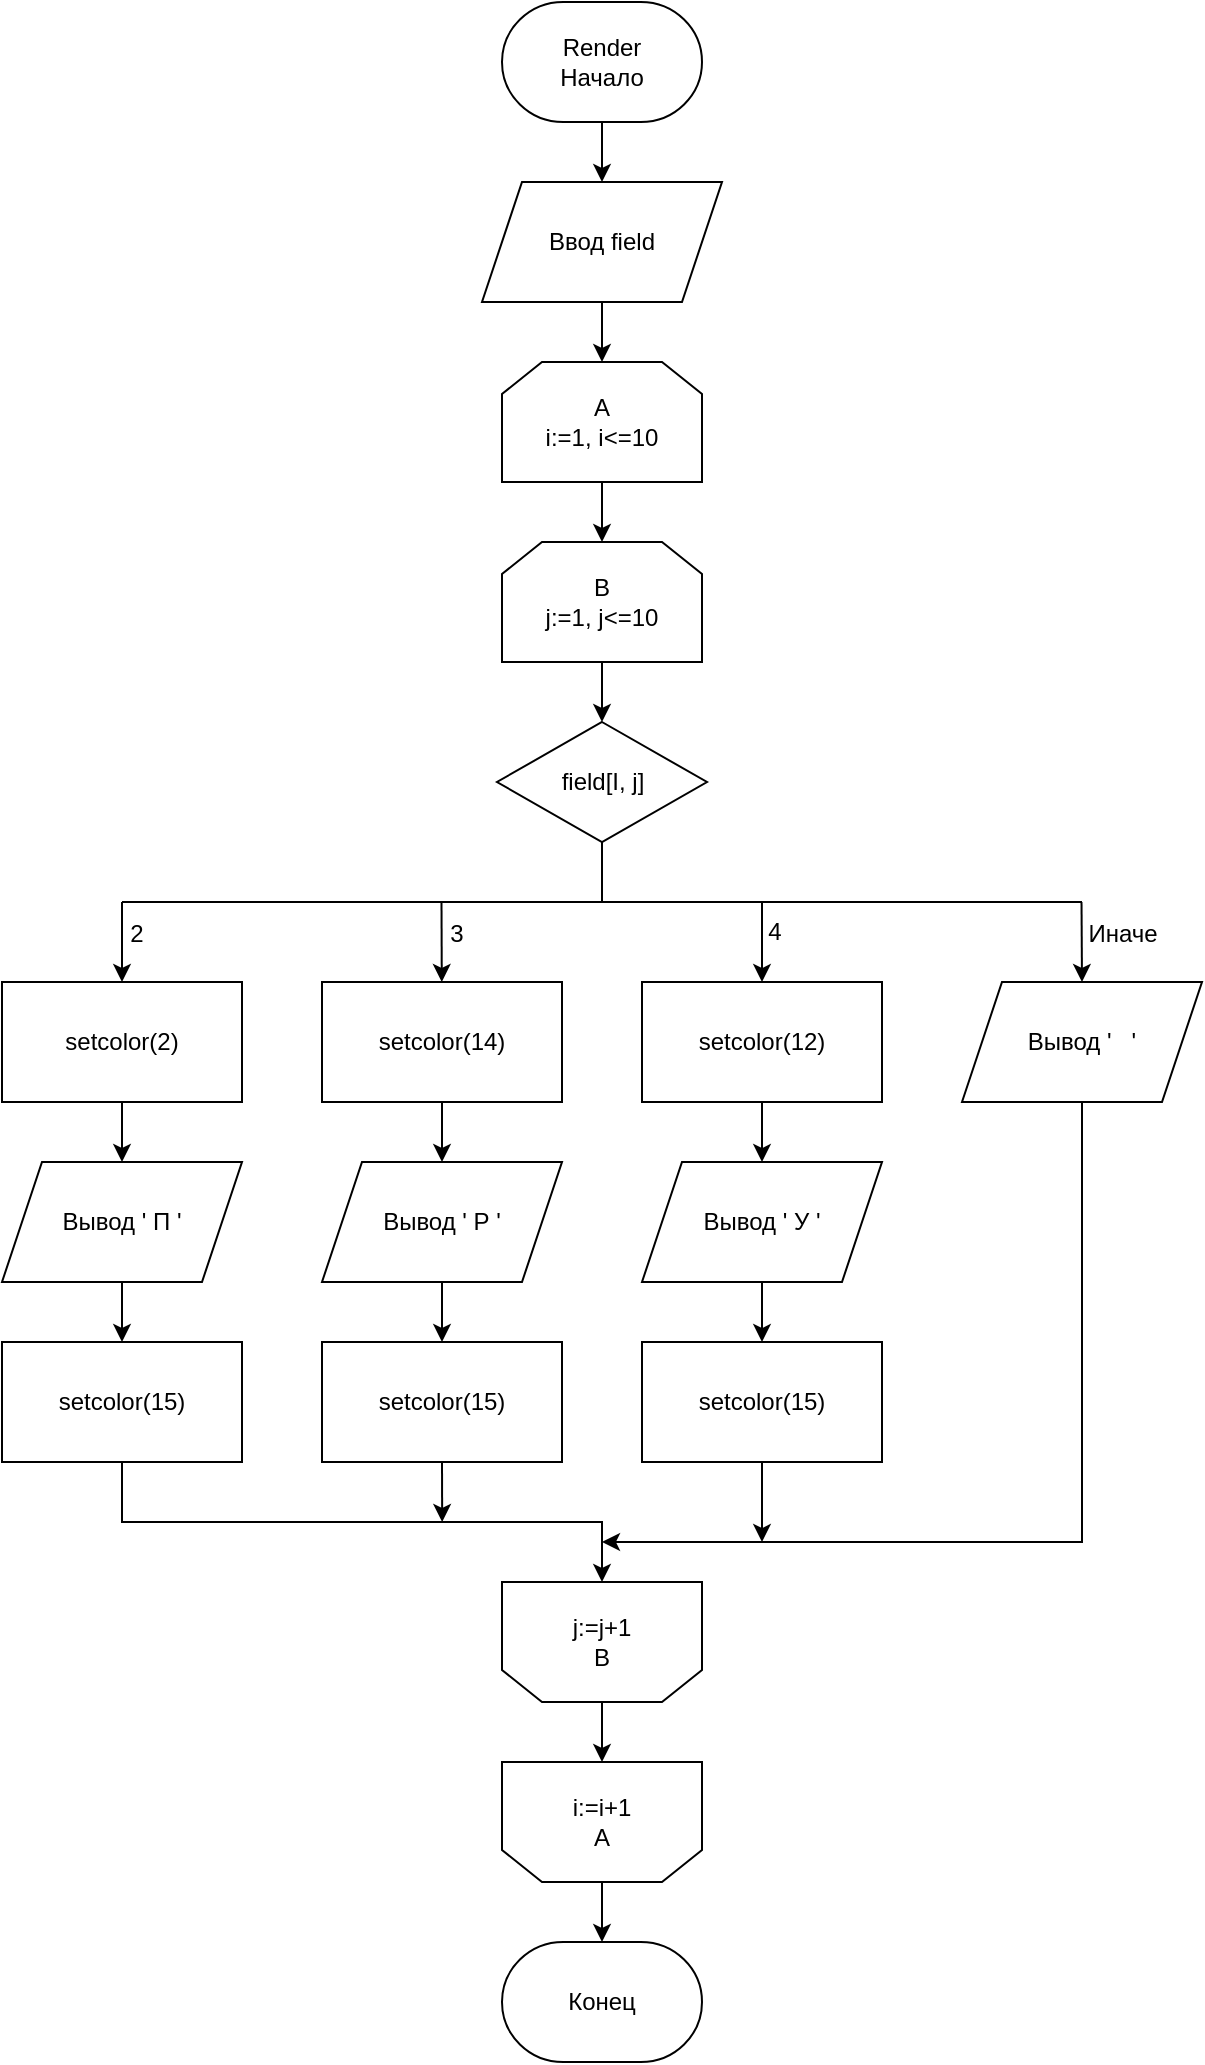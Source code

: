 <mxfile version="20.2.3" type="device"><diagram id="dwxxEaNDXLqbiwQoOP1-" name="Страница 1"><mxGraphModel dx="1503" dy="939" grid="1" gridSize="10" guides="1" tooltips="1" connect="1" arrows="1" fold="1" page="1" pageScale="1" pageWidth="827" pageHeight="1169" math="0" shadow="0"><root><mxCell id="0"/><mxCell id="1" parent="0"/><mxCell id="9kqLbPE4iVlp0WfTdyHC-3" value="" style="edgeStyle=orthogonalEdgeStyle;rounded=0;orthogonalLoop=1;jettySize=auto;html=1;" edge="1" parent="1" source="Abu3HKm86i8jLZRZq93d-1" target="9kqLbPE4iVlp0WfTdyHC-1"><mxGeometry relative="1" as="geometry"/></mxCell><mxCell id="Abu3HKm86i8jLZRZq93d-1" value="Render&lt;br&gt;Начало" style="strokeWidth=1;html=1;shape=mxgraph.flowchart.terminator;whiteSpace=wrap;" parent="1" vertex="1"><mxGeometry x="330" y="20" width="100" height="60" as="geometry"/></mxCell><mxCell id="Abu3HKm86i8jLZRZq93d-7" value="" style="edgeStyle=orthogonalEdgeStyle;rounded=0;orthogonalLoop=1;jettySize=auto;html=1;" parent="1" source="Abu3HKm86i8jLZRZq93d-4" target="Abu3HKm86i8jLZRZq93d-6" edge="1"><mxGeometry relative="1" as="geometry"/></mxCell><mxCell id="Abu3HKm86i8jLZRZq93d-4" value="A&lt;br&gt;i:=1, i&amp;lt;=10" style="shape=loopLimit;whiteSpace=wrap;html=1;strokeWidth=1;" parent="1" vertex="1"><mxGeometry x="330" y="200" width="100" height="60" as="geometry"/></mxCell><mxCell id="Abu3HKm86i8jLZRZq93d-9" value="" style="edgeStyle=orthogonalEdgeStyle;rounded=0;orthogonalLoop=1;jettySize=auto;html=1;" parent="1" source="Abu3HKm86i8jLZRZq93d-6" target="Abu3HKm86i8jLZRZq93d-8" edge="1"><mxGeometry relative="1" as="geometry"/></mxCell><mxCell id="Abu3HKm86i8jLZRZq93d-6" value="B&lt;br&gt;j:=1, j&amp;lt;=10" style="shape=loopLimit;whiteSpace=wrap;html=1;strokeWidth=1;" parent="1" vertex="1"><mxGeometry x="330" y="290" width="100" height="60" as="geometry"/></mxCell><mxCell id="Abu3HKm86i8jLZRZq93d-8" value="field[I, j]" style="rhombus;whiteSpace=wrap;html=1;strokeWidth=1;" parent="1" vertex="1"><mxGeometry x="327.5" y="380" width="105" height="60" as="geometry"/></mxCell><mxCell id="Abu3HKm86i8jLZRZq93d-29" value="" style="edgeStyle=orthogonalEdgeStyle;rounded=0;orthogonalLoop=1;jettySize=auto;html=1;" parent="1" source="Abu3HKm86i8jLZRZq93d-10" target="Abu3HKm86i8jLZRZq93d-23" edge="1"><mxGeometry relative="1" as="geometry"/></mxCell><mxCell id="Abu3HKm86i8jLZRZq93d-10" value="setcolor(2)" style="rounded=0;whiteSpace=wrap;html=1;strokeWidth=1;" parent="1" vertex="1"><mxGeometry x="80" y="510" width="120" height="60" as="geometry"/></mxCell><mxCell id="Abu3HKm86i8jLZRZq93d-31" value="" style="edgeStyle=orthogonalEdgeStyle;rounded=0;orthogonalLoop=1;jettySize=auto;html=1;" parent="1" source="Abu3HKm86i8jLZRZq93d-11" target="Abu3HKm86i8jLZRZq93d-24" edge="1"><mxGeometry relative="1" as="geometry"/></mxCell><mxCell id="Abu3HKm86i8jLZRZq93d-11" value="setcolor(14)" style="rounded=0;whiteSpace=wrap;html=1;strokeWidth=1;" parent="1" vertex="1"><mxGeometry x="240" y="510" width="120" height="60" as="geometry"/></mxCell><mxCell id="Abu3HKm86i8jLZRZq93d-33" value="" style="edgeStyle=orthogonalEdgeStyle;rounded=0;orthogonalLoop=1;jettySize=auto;html=1;" parent="1" source="Abu3HKm86i8jLZRZq93d-12" target="Abu3HKm86i8jLZRZq93d-25" edge="1"><mxGeometry relative="1" as="geometry"/></mxCell><mxCell id="Abu3HKm86i8jLZRZq93d-12" value="setcolor(12)" style="rounded=0;whiteSpace=wrap;html=1;strokeWidth=1;" parent="1" vertex="1"><mxGeometry x="400" y="510" width="120" height="60" as="geometry"/></mxCell><mxCell id="Abu3HKm86i8jLZRZq93d-14" value="" style="endArrow=none;html=1;rounded=0;" parent="1" edge="1"><mxGeometry width="50" height="50" relative="1" as="geometry"><mxPoint x="140" y="470" as="sourcePoint"/><mxPoint x="620" y="470" as="targetPoint"/></mxGeometry></mxCell><mxCell id="Abu3HKm86i8jLZRZq93d-15" value="" style="endArrow=classic;html=1;rounded=0;entryX=0.5;entryY=0;entryDx=0;entryDy=0;" parent="1" target="Abu3HKm86i8jLZRZq93d-10" edge="1"><mxGeometry width="50" height="50" relative="1" as="geometry"><mxPoint x="140" y="470" as="sourcePoint"/><mxPoint x="160" y="500" as="targetPoint"/></mxGeometry></mxCell><mxCell id="Abu3HKm86i8jLZRZq93d-16" value="" style="endArrow=classic;html=1;rounded=0;" parent="1" target="Abu3HKm86i8jLZRZq93d-11" edge="1"><mxGeometry width="50" height="50" relative="1" as="geometry"><mxPoint x="299.75" y="470" as="sourcePoint"/><mxPoint x="299.75" y="510" as="targetPoint"/></mxGeometry></mxCell><mxCell id="Abu3HKm86i8jLZRZq93d-17" value="" style="endArrow=classic;html=1;rounded=0;entryX=0.5;entryY=0;entryDx=0;entryDy=0;" parent="1" target="Abu3HKm86i8jLZRZq93d-12" edge="1"><mxGeometry width="50" height="50" relative="1" as="geometry"><mxPoint x="460" y="470" as="sourcePoint"/><mxPoint x="470.143" y="510" as="targetPoint"/></mxGeometry></mxCell><mxCell id="Abu3HKm86i8jLZRZq93d-18" value="" style="endArrow=none;html=1;rounded=0;entryX=0.5;entryY=1;entryDx=0;entryDy=0;" parent="1" target="Abu3HKm86i8jLZRZq93d-8" edge="1"><mxGeometry width="50" height="50" relative="1" as="geometry"><mxPoint x="380" y="470" as="sourcePoint"/><mxPoint x="380" y="450" as="targetPoint"/></mxGeometry></mxCell><mxCell id="Abu3HKm86i8jLZRZq93d-20" value="" style="endArrow=classic;html=1;rounded=0;entryX=0.5;entryY=0;entryDx=0;entryDy=0;" parent="1" target="Abu3HKm86i8jLZRZq93d-22" edge="1"><mxGeometry width="50" height="50" relative="1" as="geometry"><mxPoint x="619.76" y="470" as="sourcePoint"/><mxPoint x="619.76" y="510" as="targetPoint"/></mxGeometry></mxCell><mxCell id="Abu3HKm86i8jLZRZq93d-45" style="edgeStyle=orthogonalEdgeStyle;rounded=0;orthogonalLoop=1;jettySize=auto;html=1;exitX=0.5;exitY=1;exitDx=0;exitDy=0;" parent="1" source="Abu3HKm86i8jLZRZq93d-22" edge="1"><mxGeometry relative="1" as="geometry"><mxPoint x="380" y="790" as="targetPoint"/><Array as="points"><mxPoint x="620" y="790"/></Array></mxGeometry></mxCell><mxCell id="Abu3HKm86i8jLZRZq93d-22" value="Вывод '&amp;nbsp; &amp;nbsp;'" style="shape=parallelogram;perimeter=parallelogramPerimeter;whiteSpace=wrap;html=1;fixedSize=1;strokeWidth=1;" parent="1" vertex="1"><mxGeometry x="560" y="510" width="120" height="60" as="geometry"/></mxCell><mxCell id="Abu3HKm86i8jLZRZq93d-30" value="" style="edgeStyle=orthogonalEdgeStyle;rounded=0;orthogonalLoop=1;jettySize=auto;html=1;" parent="1" source="Abu3HKm86i8jLZRZq93d-23" target="Abu3HKm86i8jLZRZq93d-26" edge="1"><mxGeometry relative="1" as="geometry"/></mxCell><mxCell id="Abu3HKm86i8jLZRZq93d-23" value="Вывод ' П '" style="shape=parallelogram;perimeter=parallelogramPerimeter;whiteSpace=wrap;html=1;fixedSize=1;strokeWidth=1;" parent="1" vertex="1"><mxGeometry x="80" y="600" width="120" height="60" as="geometry"/></mxCell><mxCell id="Abu3HKm86i8jLZRZq93d-32" value="" style="edgeStyle=orthogonalEdgeStyle;rounded=0;orthogonalLoop=1;jettySize=auto;html=1;" parent="1" source="Abu3HKm86i8jLZRZq93d-24" target="Abu3HKm86i8jLZRZq93d-27" edge="1"><mxGeometry relative="1" as="geometry"/></mxCell><mxCell id="Abu3HKm86i8jLZRZq93d-24" value="Вывод ' Р '" style="shape=parallelogram;perimeter=parallelogramPerimeter;whiteSpace=wrap;html=1;fixedSize=1;strokeWidth=1;" parent="1" vertex="1"><mxGeometry x="240" y="600" width="120" height="60" as="geometry"/></mxCell><mxCell id="Abu3HKm86i8jLZRZq93d-34" value="" style="edgeStyle=orthogonalEdgeStyle;rounded=0;orthogonalLoop=1;jettySize=auto;html=1;" parent="1" source="Abu3HKm86i8jLZRZq93d-25" target="Abu3HKm86i8jLZRZq93d-28" edge="1"><mxGeometry relative="1" as="geometry"/></mxCell><mxCell id="Abu3HKm86i8jLZRZq93d-25" value="Вывод ' У '" style="shape=parallelogram;perimeter=parallelogramPerimeter;whiteSpace=wrap;html=1;fixedSize=1;strokeWidth=1;" parent="1" vertex="1"><mxGeometry x="400" y="600" width="120" height="60" as="geometry"/></mxCell><mxCell id="Abu3HKm86i8jLZRZq93d-40" style="edgeStyle=orthogonalEdgeStyle;rounded=0;orthogonalLoop=1;jettySize=auto;html=1;exitX=0.5;exitY=1;exitDx=0;exitDy=0;" parent="1" source="Abu3HKm86i8jLZRZq93d-26" target="Abu3HKm86i8jLZRZq93d-39" edge="1"><mxGeometry relative="1" as="geometry"><Array as="points"><mxPoint x="140" y="780"/><mxPoint x="380" y="780"/></Array></mxGeometry></mxCell><mxCell id="Abu3HKm86i8jLZRZq93d-26" value="setcolor(15)" style="rounded=0;whiteSpace=wrap;html=1;strokeWidth=1;" parent="1" vertex="1"><mxGeometry x="80" y="690" width="120" height="60" as="geometry"/></mxCell><mxCell id="Abu3HKm86i8jLZRZq93d-47" style="edgeStyle=orthogonalEdgeStyle;rounded=0;orthogonalLoop=1;jettySize=auto;html=1;exitX=0.5;exitY=1;exitDx=0;exitDy=0;" parent="1" source="Abu3HKm86i8jLZRZq93d-27" edge="1"><mxGeometry relative="1" as="geometry"><mxPoint x="300.085" y="780" as="targetPoint"/></mxGeometry></mxCell><mxCell id="Abu3HKm86i8jLZRZq93d-27" value="setcolor(15)" style="rounded=0;whiteSpace=wrap;html=1;strokeWidth=1;" parent="1" vertex="1"><mxGeometry x="240" y="690" width="120" height="60" as="geometry"/></mxCell><mxCell id="Abu3HKm86i8jLZRZq93d-46" style="edgeStyle=orthogonalEdgeStyle;rounded=0;orthogonalLoop=1;jettySize=auto;html=1;exitX=0.5;exitY=1;exitDx=0;exitDy=0;" parent="1" source="Abu3HKm86i8jLZRZq93d-28" edge="1"><mxGeometry relative="1" as="geometry"><mxPoint x="460" y="790" as="targetPoint"/></mxGeometry></mxCell><mxCell id="Abu3HKm86i8jLZRZq93d-28" value="setcolor(15)" style="rounded=0;whiteSpace=wrap;html=1;strokeWidth=1;" parent="1" vertex="1"><mxGeometry x="400" y="690" width="120" height="60" as="geometry"/></mxCell><mxCell id="Abu3HKm86i8jLZRZq93d-35" value="2" style="text;html=1;align=center;verticalAlign=middle;resizable=0;points=[];autosize=1;strokeColor=none;fillColor=none;" parent="1" vertex="1"><mxGeometry x="132" y="471" width="30" height="30" as="geometry"/></mxCell><mxCell id="Abu3HKm86i8jLZRZq93d-36" value="3" style="text;html=1;align=center;verticalAlign=middle;resizable=0;points=[];autosize=1;strokeColor=none;fillColor=none;" parent="1" vertex="1"><mxGeometry x="291.5" y="471" width="30" height="30" as="geometry"/></mxCell><mxCell id="Abu3HKm86i8jLZRZq93d-37" value="4" style="text;html=1;align=center;verticalAlign=middle;resizable=0;points=[];autosize=1;strokeColor=none;fillColor=none;" parent="1" vertex="1"><mxGeometry x="451" y="470" width="30" height="30" as="geometry"/></mxCell><mxCell id="Abu3HKm86i8jLZRZq93d-38" value="Иначе" style="text;html=1;align=center;verticalAlign=middle;resizable=0;points=[];autosize=1;strokeColor=none;fillColor=none;" parent="1" vertex="1"><mxGeometry x="610" y="471" width="60" height="30" as="geometry"/></mxCell><mxCell id="Abu3HKm86i8jLZRZq93d-44" value="" style="edgeStyle=orthogonalEdgeStyle;rounded=0;orthogonalLoop=1;jettySize=auto;html=1;" parent="1" source="Abu3HKm86i8jLZRZq93d-39" target="Abu3HKm86i8jLZRZq93d-43" edge="1"><mxGeometry relative="1" as="geometry"/></mxCell><mxCell id="Abu3HKm86i8jLZRZq93d-39" value="j:=j+1&lt;br&gt;B" style="shape=loopLimit;whiteSpace=wrap;html=1;strokeWidth=1;flipV=1;" parent="1" vertex="1"><mxGeometry x="330" y="810" width="100" height="60" as="geometry"/></mxCell><mxCell id="Abu3HKm86i8jLZRZq93d-49" value="" style="edgeStyle=orthogonalEdgeStyle;rounded=0;orthogonalLoop=1;jettySize=auto;html=1;" parent="1" source="Abu3HKm86i8jLZRZq93d-43" target="Abu3HKm86i8jLZRZq93d-48" edge="1"><mxGeometry relative="1" as="geometry"/></mxCell><mxCell id="Abu3HKm86i8jLZRZq93d-43" value="i:=i+1&lt;br&gt;A" style="shape=loopLimit;whiteSpace=wrap;html=1;strokeWidth=1;flipV=1;" parent="1" vertex="1"><mxGeometry x="330" y="900" width="100" height="60" as="geometry"/></mxCell><mxCell id="Abu3HKm86i8jLZRZq93d-48" value="Конец" style="strokeWidth=1;html=1;shape=mxgraph.flowchart.terminator;whiteSpace=wrap;" parent="1" vertex="1"><mxGeometry x="330" y="990" width="100" height="60" as="geometry"/></mxCell><mxCell id="9kqLbPE4iVlp0WfTdyHC-2" value="" style="edgeStyle=orthogonalEdgeStyle;rounded=0;orthogonalLoop=1;jettySize=auto;html=1;" edge="1" parent="1" source="9kqLbPE4iVlp0WfTdyHC-1" target="Abu3HKm86i8jLZRZq93d-4"><mxGeometry relative="1" as="geometry"/></mxCell><mxCell id="9kqLbPE4iVlp0WfTdyHC-1" value="Ввод&amp;nbsp;field" style="shape=parallelogram;perimeter=parallelogramPerimeter;whiteSpace=wrap;html=1;fixedSize=1;" vertex="1" parent="1"><mxGeometry x="320" y="110" width="120" height="60" as="geometry"/></mxCell></root></mxGraphModel></diagram></mxfile>